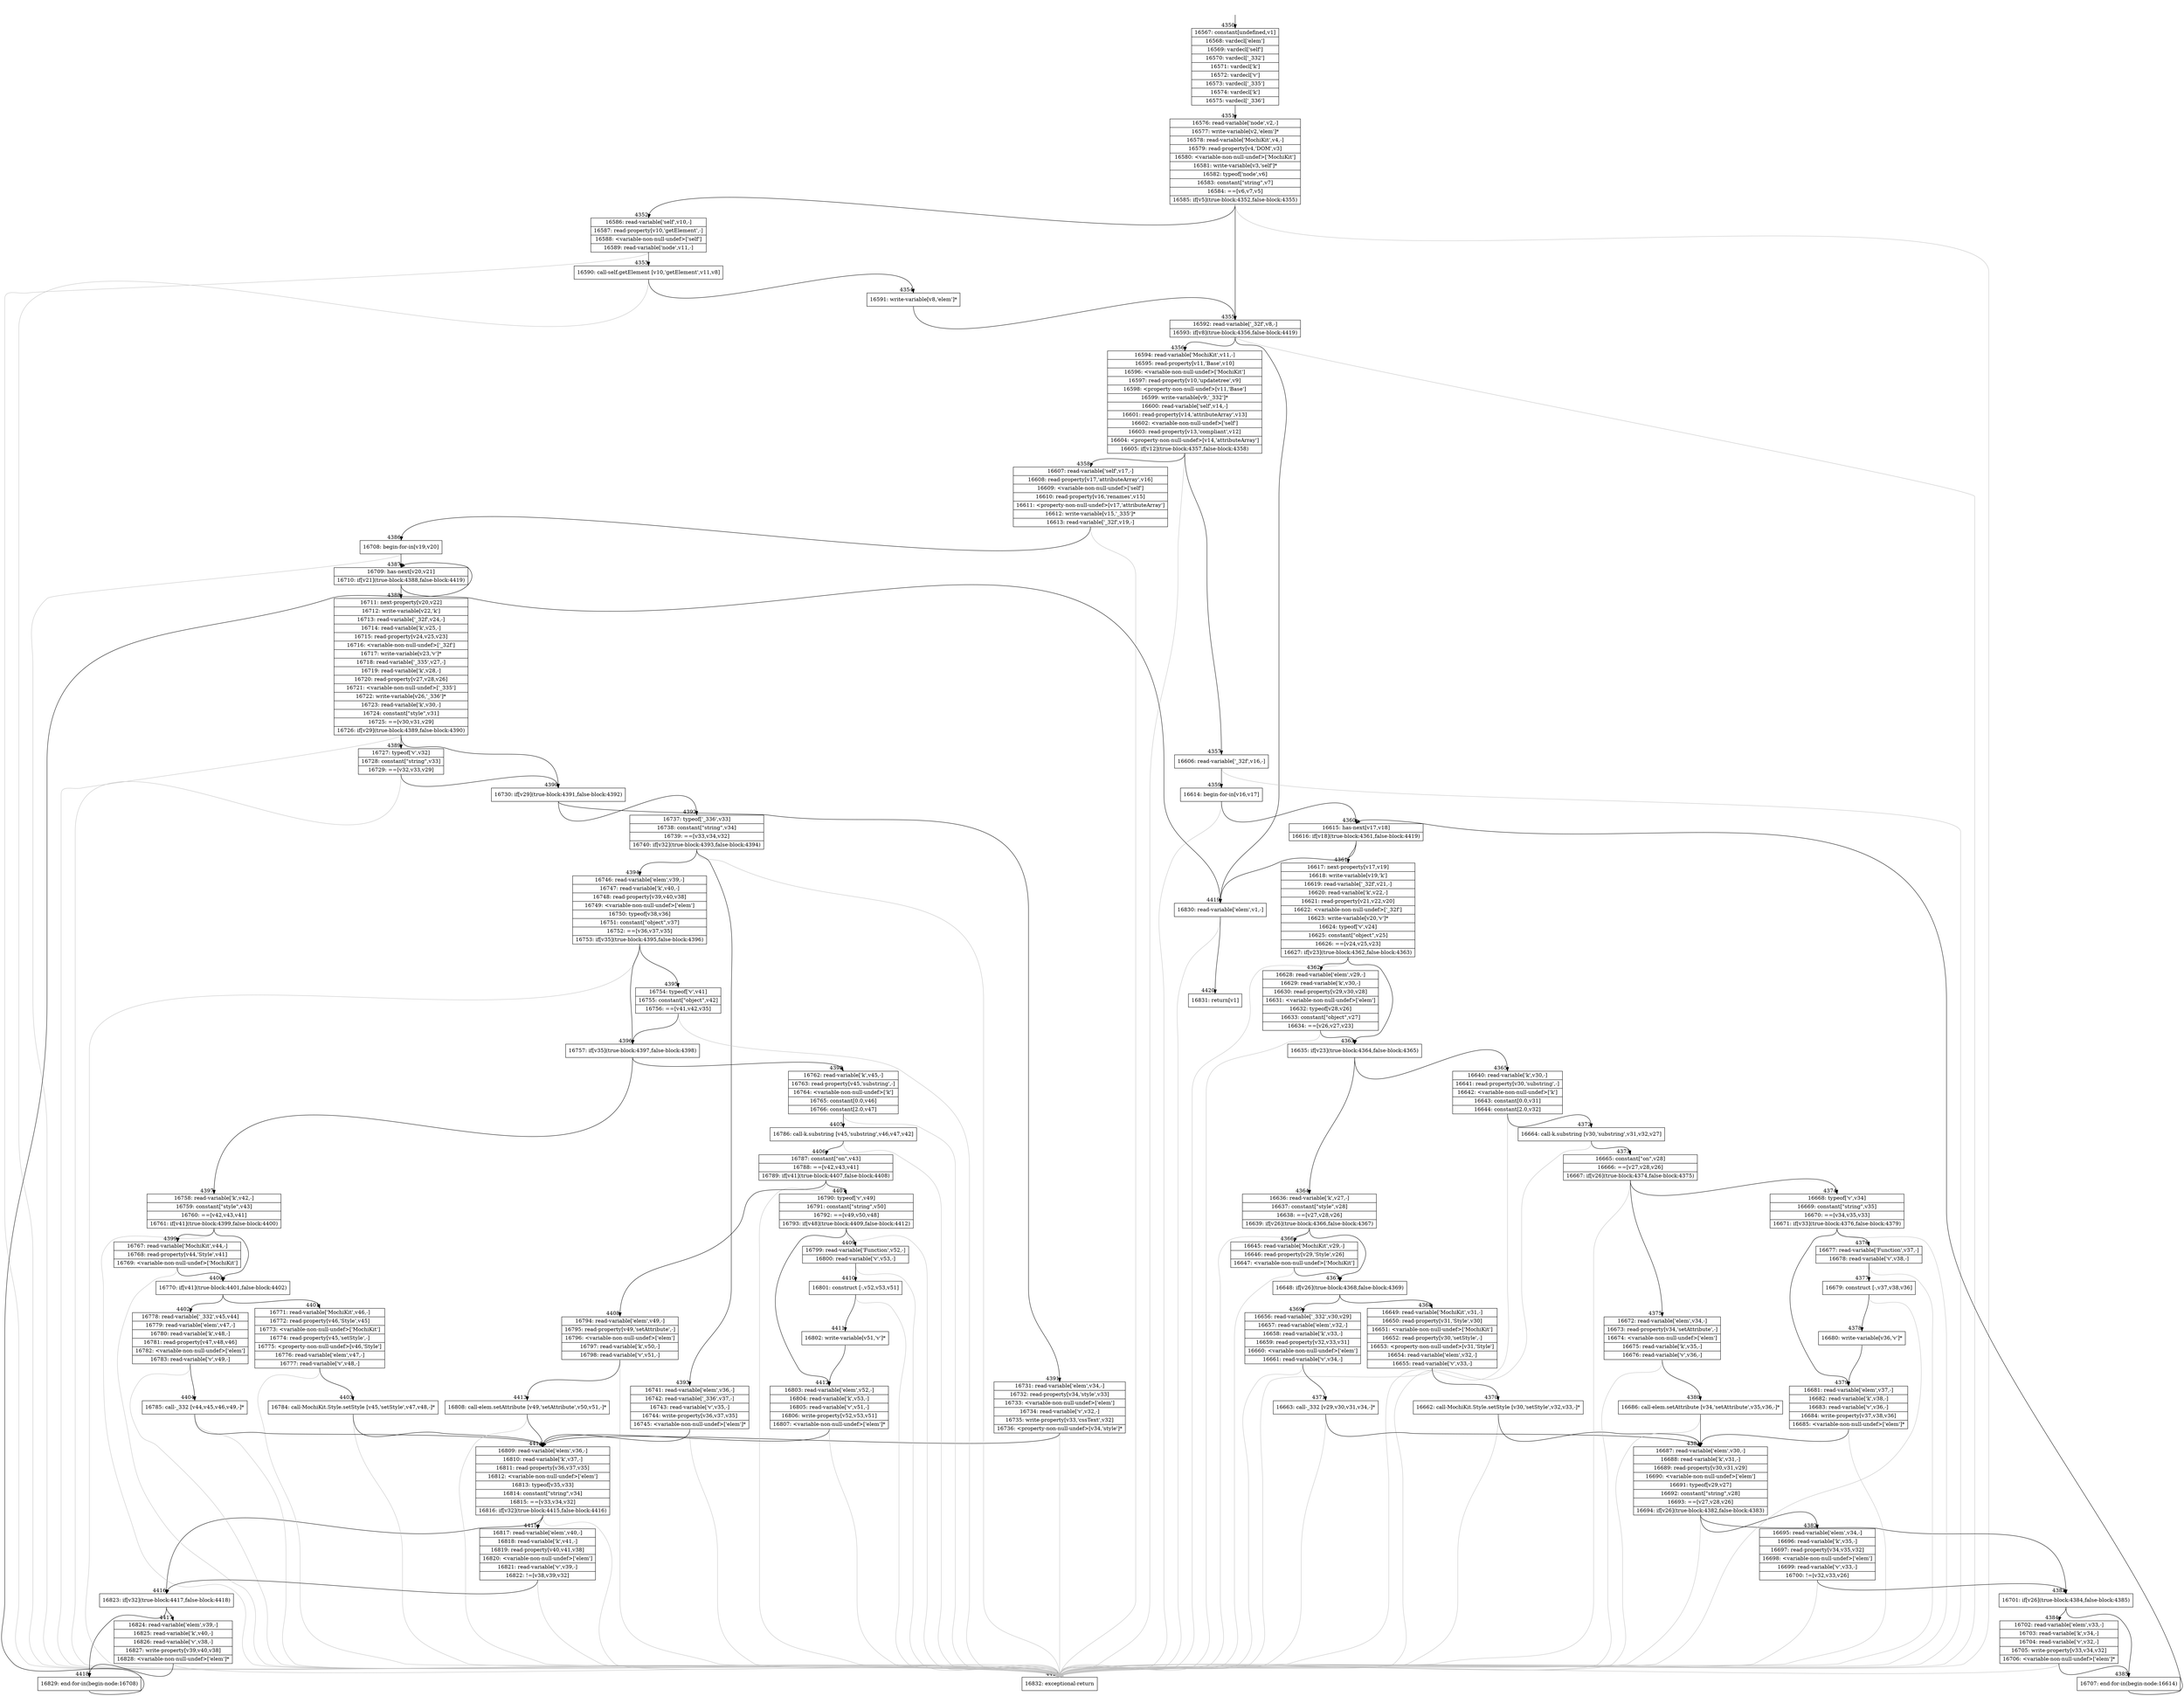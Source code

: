 digraph {
rankdir="TD"
BB_entry326[shape=none,label=""];
BB_entry326 -> BB4350 [tailport=s, headport=n, headlabel="    4350"]
BB4350 [shape=record label="{16567: constant[undefined,v1]|16568: vardecl['elem']|16569: vardecl['self']|16570: vardecl['_332']|16571: vardecl['k']|16572: vardecl['v']|16573: vardecl['_335']|16574: vardecl['k']|16575: vardecl['_336']}" ] 
BB4350 -> BB4351 [tailport=s, headport=n, headlabel="      4351"]
BB4351 [shape=record label="{16576: read-variable['node',v2,-]|16577: write-variable[v2,'elem']*|16578: read-variable['MochiKit',v4,-]|16579: read-property[v4,'DOM',v3]|16580: \<variable-non-null-undef\>['MochiKit']|16581: write-variable[v3,'self']*|16582: typeof['node',v6]|16583: constant[\"string\",v7]|16584: ==[v6,v7,v5]|16585: if[v5](true-block:4352,false-block:4355)}" ] 
BB4351 -> BB4352 [tailport=s, headport=n, headlabel="      4352"]
BB4351 -> BB4355 [tailport=s, headport=n, headlabel="      4355"]
BB4351 -> BB4421 [tailport=s, headport=n, color=gray, headlabel="      4421"]
BB4352 [shape=record label="{16586: read-variable['self',v10,-]|16587: read-property[v10,'getElement',-]|16588: \<variable-non-null-undef\>['self']|16589: read-variable['node',v11,-]}" ] 
BB4352 -> BB4353 [tailport=s, headport=n, headlabel="      4353"]
BB4352 -> BB4421 [tailport=s, headport=n, color=gray]
BB4353 [shape=record label="{16590: call-self.getElement [v10,'getElement',v11,v8]}" ] 
BB4353 -> BB4354 [tailport=s, headport=n, headlabel="      4354"]
BB4353 -> BB4421 [tailport=s, headport=n, color=gray]
BB4354 [shape=record label="{16591: write-variable[v8,'elem']*}" ] 
BB4354 -> BB4355 [tailport=s, headport=n]
BB4355 [shape=record label="{16592: read-variable['_32f',v8,-]|16593: if[v8](true-block:4356,false-block:4419)}" ] 
BB4355 -> BB4356 [tailport=s, headport=n, headlabel="      4356"]
BB4355 -> BB4419 [tailport=s, headport=n, headlabel="      4419"]
BB4355 -> BB4421 [tailport=s, headport=n, color=gray]
BB4356 [shape=record label="{16594: read-variable['MochiKit',v11,-]|16595: read-property[v11,'Base',v10]|16596: \<variable-non-null-undef\>['MochiKit']|16597: read-property[v10,'updatetree',v9]|16598: \<property-non-null-undef\>[v11,'Base']|16599: write-variable[v9,'_332']*|16600: read-variable['self',v14,-]|16601: read-property[v14,'attributeArray',v13]|16602: \<variable-non-null-undef\>['self']|16603: read-property[v13,'compliant',v12]|16604: \<property-non-null-undef\>[v14,'attributeArray']|16605: if[v12](true-block:4357,false-block:4358)}" ] 
BB4356 -> BB4357 [tailport=s, headport=n, headlabel="      4357"]
BB4356 -> BB4358 [tailport=s, headport=n, headlabel="      4358"]
BB4356 -> BB4421 [tailport=s, headport=n, color=gray]
BB4357 [shape=record label="{16606: read-variable['_32f',v16,-]}" ] 
BB4357 -> BB4359 [tailport=s, headport=n, headlabel="      4359"]
BB4357 -> BB4421 [tailport=s, headport=n, color=gray]
BB4358 [shape=record label="{16607: read-variable['self',v17,-]|16608: read-property[v17,'attributeArray',v16]|16609: \<variable-non-null-undef\>['self']|16610: read-property[v16,'renames',v15]|16611: \<property-non-null-undef\>[v17,'attributeArray']|16612: write-variable[v15,'_335']*|16613: read-variable['_32f',v19,-]}" ] 
BB4358 -> BB4386 [tailport=s, headport=n, headlabel="      4386"]
BB4358 -> BB4421 [tailport=s, headport=n, color=gray]
BB4359 [shape=record label="{16614: begin-for-in[v16,v17]}" ] 
BB4359 -> BB4360 [tailport=s, headport=n, headlabel="      4360"]
BB4359 -> BB4421 [tailport=s, headport=n, color=gray]
BB4360 [shape=record label="{16615: has-next[v17,v18]|16616: if[v18](true-block:4361,false-block:4419)}" ] 
BB4360 -> BB4361 [tailport=s, headport=n, headlabel="      4361"]
BB4360 -> BB4419 [tailport=s, headport=n]
BB4361 [shape=record label="{16617: next-property[v17,v19]|16618: write-variable[v19,'k']|16619: read-variable['_32f',v21,-]|16620: read-variable['k',v22,-]|16621: read-property[v21,v22,v20]|16622: \<variable-non-null-undef\>['_32f']|16623: write-variable[v20,'v']*|16624: typeof['v',v24]|16625: constant[\"object\",v25]|16626: ==[v24,v25,v23]|16627: if[v23](true-block:4362,false-block:4363)}" ] 
BB4361 -> BB4363 [tailport=s, headport=n, headlabel="      4363"]
BB4361 -> BB4362 [tailport=s, headport=n, headlabel="      4362"]
BB4361 -> BB4421 [tailport=s, headport=n, color=gray]
BB4362 [shape=record label="{16628: read-variable['elem',v29,-]|16629: read-variable['k',v30,-]|16630: read-property[v29,v30,v28]|16631: \<variable-non-null-undef\>['elem']|16632: typeof[v28,v26]|16633: constant[\"object\",v27]|16634: ==[v26,v27,v23]}" ] 
BB4362 -> BB4363 [tailport=s, headport=n]
BB4362 -> BB4421 [tailport=s, headport=n, color=gray]
BB4363 [shape=record label="{16635: if[v23](true-block:4364,false-block:4365)}" ] 
BB4363 -> BB4364 [tailport=s, headport=n, headlabel="      4364"]
BB4363 -> BB4365 [tailport=s, headport=n, headlabel="      4365"]
BB4364 [shape=record label="{16636: read-variable['k',v27,-]|16637: constant[\"style\",v28]|16638: ==[v27,v28,v26]|16639: if[v26](true-block:4366,false-block:4367)}" ] 
BB4364 -> BB4367 [tailport=s, headport=n, headlabel="      4367"]
BB4364 -> BB4366 [tailport=s, headport=n, headlabel="      4366"]
BB4364 -> BB4421 [tailport=s, headport=n, color=gray]
BB4365 [shape=record label="{16640: read-variable['k',v30,-]|16641: read-property[v30,'substring',-]|16642: \<variable-non-null-undef\>['k']|16643: constant[0.0,v31]|16644: constant[2.0,v32]}" ] 
BB4365 -> BB4372 [tailport=s, headport=n, headlabel="      4372"]
BB4365 -> BB4421 [tailport=s, headport=n, color=gray]
BB4366 [shape=record label="{16645: read-variable['MochiKit',v29,-]|16646: read-property[v29,'Style',v26]|16647: \<variable-non-null-undef\>['MochiKit']}" ] 
BB4366 -> BB4367 [tailport=s, headport=n]
BB4366 -> BB4421 [tailport=s, headport=n, color=gray]
BB4367 [shape=record label="{16648: if[v26](true-block:4368,false-block:4369)}" ] 
BB4367 -> BB4368 [tailport=s, headport=n, headlabel="      4368"]
BB4367 -> BB4369 [tailport=s, headport=n, headlabel="      4369"]
BB4368 [shape=record label="{16649: read-variable['MochiKit',v31,-]|16650: read-property[v31,'Style',v30]|16651: \<variable-non-null-undef\>['MochiKit']|16652: read-property[v30,'setStyle',-]|16653: \<property-non-null-undef\>[v31,'Style']|16654: read-variable['elem',v32,-]|16655: read-variable['v',v33,-]}" ] 
BB4368 -> BB4370 [tailport=s, headport=n, headlabel="      4370"]
BB4368 -> BB4421 [tailport=s, headport=n, color=gray]
BB4369 [shape=record label="{16656: read-variable['_332',v30,v29]|16657: read-variable['elem',v32,-]|16658: read-variable['k',v33,-]|16659: read-property[v32,v33,v31]|16660: \<variable-non-null-undef\>['elem']|16661: read-variable['v',v34,-]}" ] 
BB4369 -> BB4371 [tailport=s, headport=n, headlabel="      4371"]
BB4369 -> BB4421 [tailport=s, headport=n, color=gray]
BB4370 [shape=record label="{16662: call-MochiKit.Style.setStyle [v30,'setStyle',v32,v33,-]*}" ] 
BB4370 -> BB4381 [tailport=s, headport=n, headlabel="      4381"]
BB4370 -> BB4421 [tailport=s, headport=n, color=gray]
BB4371 [shape=record label="{16663: call-_332 [v29,v30,v31,v34,-]*}" ] 
BB4371 -> BB4381 [tailport=s, headport=n]
BB4371 -> BB4421 [tailport=s, headport=n, color=gray]
BB4372 [shape=record label="{16664: call-k.substring [v30,'substring',v31,v32,v27]}" ] 
BB4372 -> BB4373 [tailport=s, headport=n, headlabel="      4373"]
BB4372 -> BB4421 [tailport=s, headport=n, color=gray]
BB4373 [shape=record label="{16665: constant[\"on\",v28]|16666: ==[v27,v28,v26]|16667: if[v26](true-block:4374,false-block:4375)}" ] 
BB4373 -> BB4374 [tailport=s, headport=n, headlabel="      4374"]
BB4373 -> BB4375 [tailport=s, headport=n, headlabel="      4375"]
BB4373 -> BB4421 [tailport=s, headport=n, color=gray]
BB4374 [shape=record label="{16668: typeof['v',v34]|16669: constant[\"string\",v35]|16670: ==[v34,v35,v33]|16671: if[v33](true-block:4376,false-block:4379)}" ] 
BB4374 -> BB4376 [tailport=s, headport=n, headlabel="      4376"]
BB4374 -> BB4379 [tailport=s, headport=n, headlabel="      4379"]
BB4374 -> BB4421 [tailport=s, headport=n, color=gray]
BB4375 [shape=record label="{16672: read-variable['elem',v34,-]|16673: read-property[v34,'setAttribute',-]|16674: \<variable-non-null-undef\>['elem']|16675: read-variable['k',v35,-]|16676: read-variable['v',v36,-]}" ] 
BB4375 -> BB4380 [tailport=s, headport=n, headlabel="      4380"]
BB4375 -> BB4421 [tailport=s, headport=n, color=gray]
BB4376 [shape=record label="{16677: read-variable['Function',v37,-]|16678: read-variable['v',v38,-]}" ] 
BB4376 -> BB4377 [tailport=s, headport=n, headlabel="      4377"]
BB4376 -> BB4421 [tailport=s, headport=n, color=gray]
BB4377 [shape=record label="{16679: construct [-,v37,v38,v36]}" ] 
BB4377 -> BB4378 [tailport=s, headport=n, headlabel="      4378"]
BB4377 -> BB4421 [tailport=s, headport=n, color=gray]
BB4378 [shape=record label="{16680: write-variable[v36,'v']*}" ] 
BB4378 -> BB4379 [tailport=s, headport=n]
BB4379 [shape=record label="{16681: read-variable['elem',v37,-]|16682: read-variable['k',v38,-]|16683: read-variable['v',v36,-]|16684: write-property[v37,v38,v36]|16685: \<variable-non-null-undef\>['elem']*}" ] 
BB4379 -> BB4381 [tailport=s, headport=n]
BB4379 -> BB4421 [tailport=s, headport=n, color=gray]
BB4380 [shape=record label="{16686: call-elem.setAttribute [v34,'setAttribute',v35,v36,-]*}" ] 
BB4380 -> BB4381 [tailport=s, headport=n]
BB4380 -> BB4421 [tailport=s, headport=n, color=gray]
BB4381 [shape=record label="{16687: read-variable['elem',v30,-]|16688: read-variable['k',v31,-]|16689: read-property[v30,v31,v29]|16690: \<variable-non-null-undef\>['elem']|16691: typeof[v29,v27]|16692: constant[\"string\",v28]|16693: ==[v27,v28,v26]|16694: if[v26](true-block:4382,false-block:4383)}" ] 
BB4381 -> BB4383 [tailport=s, headport=n, headlabel="      4383"]
BB4381 -> BB4382 [tailport=s, headport=n, headlabel="      4382"]
BB4381 -> BB4421 [tailport=s, headport=n, color=gray]
BB4382 [shape=record label="{16695: read-variable['elem',v34,-]|16696: read-variable['k',v35,-]|16697: read-property[v34,v35,v32]|16698: \<variable-non-null-undef\>['elem']|16699: read-variable['v',v33,-]|16700: !=[v32,v33,v26]}" ] 
BB4382 -> BB4383 [tailport=s, headport=n]
BB4382 -> BB4421 [tailport=s, headport=n, color=gray]
BB4383 [shape=record label="{16701: if[v26](true-block:4384,false-block:4385)}" ] 
BB4383 -> BB4384 [tailport=s, headport=n, headlabel="      4384"]
BB4383 -> BB4385 [tailport=s, headport=n, headlabel="      4385"]
BB4384 [shape=record label="{16702: read-variable['elem',v33,-]|16703: read-variable['k',v34,-]|16704: read-variable['v',v32,-]|16705: write-property[v33,v34,v32]|16706: \<variable-non-null-undef\>['elem']*}" ] 
BB4384 -> BB4385 [tailport=s, headport=n]
BB4384 -> BB4421 [tailport=s, headport=n, color=gray]
BB4385 [shape=record label="{16707: end-for-in(begin-node:16614)}" ] 
BB4385 -> BB4360 [tailport=s, headport=n]
BB4386 [shape=record label="{16708: begin-for-in[v19,v20]}" ] 
BB4386 -> BB4387 [tailport=s, headport=n, headlabel="      4387"]
BB4386 -> BB4421 [tailport=s, headport=n, color=gray]
BB4387 [shape=record label="{16709: has-next[v20,v21]|16710: if[v21](true-block:4388,false-block:4419)}" ] 
BB4387 -> BB4388 [tailport=s, headport=n, headlabel="      4388"]
BB4387 -> BB4419 [tailport=s, headport=n]
BB4388 [shape=record label="{16711: next-property[v20,v22]|16712: write-variable[v22,'k']|16713: read-variable['_32f',v24,-]|16714: read-variable['k',v25,-]|16715: read-property[v24,v25,v23]|16716: \<variable-non-null-undef\>['_32f']|16717: write-variable[v23,'v']*|16718: read-variable['_335',v27,-]|16719: read-variable['k',v28,-]|16720: read-property[v27,v28,v26]|16721: \<variable-non-null-undef\>['_335']|16722: write-variable[v26,'_336']*|16723: read-variable['k',v30,-]|16724: constant[\"style\",v31]|16725: ==[v30,v31,v29]|16726: if[v29](true-block:4389,false-block:4390)}" ] 
BB4388 -> BB4390 [tailport=s, headport=n, headlabel="      4390"]
BB4388 -> BB4389 [tailport=s, headport=n, headlabel="      4389"]
BB4388 -> BB4421 [tailport=s, headport=n, color=gray]
BB4389 [shape=record label="{16727: typeof['v',v32]|16728: constant[\"string\",v33]|16729: ==[v32,v33,v29]}" ] 
BB4389 -> BB4390 [tailport=s, headport=n]
BB4389 -> BB4421 [tailport=s, headport=n, color=gray]
BB4390 [shape=record label="{16730: if[v29](true-block:4391,false-block:4392)}" ] 
BB4390 -> BB4391 [tailport=s, headport=n, headlabel="      4391"]
BB4390 -> BB4392 [tailport=s, headport=n, headlabel="      4392"]
BB4391 [shape=record label="{16731: read-variable['elem',v34,-]|16732: read-property[v34,'style',v33]|16733: \<variable-non-null-undef\>['elem']|16734: read-variable['v',v32,-]|16735: write-property[v33,'cssText',v32]|16736: \<property-non-null-undef\>[v34,'style']*}" ] 
BB4391 -> BB4414 [tailport=s, headport=n, headlabel="      4414"]
BB4391 -> BB4421 [tailport=s, headport=n, color=gray]
BB4392 [shape=record label="{16737: typeof['_336',v33]|16738: constant[\"string\",v34]|16739: ==[v33,v34,v32]|16740: if[v32](true-block:4393,false-block:4394)}" ] 
BB4392 -> BB4393 [tailport=s, headport=n, headlabel="      4393"]
BB4392 -> BB4394 [tailport=s, headport=n, headlabel="      4394"]
BB4392 -> BB4421 [tailport=s, headport=n, color=gray]
BB4393 [shape=record label="{16741: read-variable['elem',v36,-]|16742: read-variable['_336',v37,-]|16743: read-variable['v',v35,-]|16744: write-property[v36,v37,v35]|16745: \<variable-non-null-undef\>['elem']*}" ] 
BB4393 -> BB4414 [tailport=s, headport=n]
BB4393 -> BB4421 [tailport=s, headport=n, color=gray]
BB4394 [shape=record label="{16746: read-variable['elem',v39,-]|16747: read-variable['k',v40,-]|16748: read-property[v39,v40,v38]|16749: \<variable-non-null-undef\>['elem']|16750: typeof[v38,v36]|16751: constant[\"object\",v37]|16752: ==[v36,v37,v35]|16753: if[v35](true-block:4395,false-block:4396)}" ] 
BB4394 -> BB4396 [tailport=s, headport=n, headlabel="      4396"]
BB4394 -> BB4395 [tailport=s, headport=n, headlabel="      4395"]
BB4394 -> BB4421 [tailport=s, headport=n, color=gray]
BB4395 [shape=record label="{16754: typeof['v',v41]|16755: constant[\"object\",v42]|16756: ==[v41,v42,v35]}" ] 
BB4395 -> BB4396 [tailport=s, headport=n]
BB4395 -> BB4421 [tailport=s, headport=n, color=gray]
BB4396 [shape=record label="{16757: if[v35](true-block:4397,false-block:4398)}" ] 
BB4396 -> BB4397 [tailport=s, headport=n, headlabel="      4397"]
BB4396 -> BB4398 [tailport=s, headport=n, headlabel="      4398"]
BB4397 [shape=record label="{16758: read-variable['k',v42,-]|16759: constant[\"style\",v43]|16760: ==[v42,v43,v41]|16761: if[v41](true-block:4399,false-block:4400)}" ] 
BB4397 -> BB4400 [tailport=s, headport=n, headlabel="      4400"]
BB4397 -> BB4399 [tailport=s, headport=n, headlabel="      4399"]
BB4397 -> BB4421 [tailport=s, headport=n, color=gray]
BB4398 [shape=record label="{16762: read-variable['k',v45,-]|16763: read-property[v45,'substring',-]|16764: \<variable-non-null-undef\>['k']|16765: constant[0.0,v46]|16766: constant[2.0,v47]}" ] 
BB4398 -> BB4405 [tailport=s, headport=n, headlabel="      4405"]
BB4398 -> BB4421 [tailport=s, headport=n, color=gray]
BB4399 [shape=record label="{16767: read-variable['MochiKit',v44,-]|16768: read-property[v44,'Style',v41]|16769: \<variable-non-null-undef\>['MochiKit']}" ] 
BB4399 -> BB4400 [tailport=s, headport=n]
BB4399 -> BB4421 [tailport=s, headport=n, color=gray]
BB4400 [shape=record label="{16770: if[v41](true-block:4401,false-block:4402)}" ] 
BB4400 -> BB4401 [tailport=s, headport=n, headlabel="      4401"]
BB4400 -> BB4402 [tailport=s, headport=n, headlabel="      4402"]
BB4401 [shape=record label="{16771: read-variable['MochiKit',v46,-]|16772: read-property[v46,'Style',v45]|16773: \<variable-non-null-undef\>['MochiKit']|16774: read-property[v45,'setStyle',-]|16775: \<property-non-null-undef\>[v46,'Style']|16776: read-variable['elem',v47,-]|16777: read-variable['v',v48,-]}" ] 
BB4401 -> BB4403 [tailport=s, headport=n, headlabel="      4403"]
BB4401 -> BB4421 [tailport=s, headport=n, color=gray]
BB4402 [shape=record label="{16778: read-variable['_332',v45,v44]|16779: read-variable['elem',v47,-]|16780: read-variable['k',v48,-]|16781: read-property[v47,v48,v46]|16782: \<variable-non-null-undef\>['elem']|16783: read-variable['v',v49,-]}" ] 
BB4402 -> BB4404 [tailport=s, headport=n, headlabel="      4404"]
BB4402 -> BB4421 [tailport=s, headport=n, color=gray]
BB4403 [shape=record label="{16784: call-MochiKit.Style.setStyle [v45,'setStyle',v47,v48,-]*}" ] 
BB4403 -> BB4414 [tailport=s, headport=n]
BB4403 -> BB4421 [tailport=s, headport=n, color=gray]
BB4404 [shape=record label="{16785: call-_332 [v44,v45,v46,v49,-]*}" ] 
BB4404 -> BB4414 [tailport=s, headport=n]
BB4404 -> BB4421 [tailport=s, headport=n, color=gray]
BB4405 [shape=record label="{16786: call-k.substring [v45,'substring',v46,v47,v42]}" ] 
BB4405 -> BB4406 [tailport=s, headport=n, headlabel="      4406"]
BB4405 -> BB4421 [tailport=s, headport=n, color=gray]
BB4406 [shape=record label="{16787: constant[\"on\",v43]|16788: ==[v42,v43,v41]|16789: if[v41](true-block:4407,false-block:4408)}" ] 
BB4406 -> BB4407 [tailport=s, headport=n, headlabel="      4407"]
BB4406 -> BB4408 [tailport=s, headport=n, headlabel="      4408"]
BB4406 -> BB4421 [tailport=s, headport=n, color=gray]
BB4407 [shape=record label="{16790: typeof['v',v49]|16791: constant[\"string\",v50]|16792: ==[v49,v50,v48]|16793: if[v48](true-block:4409,false-block:4412)}" ] 
BB4407 -> BB4409 [tailport=s, headport=n, headlabel="      4409"]
BB4407 -> BB4412 [tailport=s, headport=n, headlabel="      4412"]
BB4407 -> BB4421 [tailport=s, headport=n, color=gray]
BB4408 [shape=record label="{16794: read-variable['elem',v49,-]|16795: read-property[v49,'setAttribute',-]|16796: \<variable-non-null-undef\>['elem']|16797: read-variable['k',v50,-]|16798: read-variable['v',v51,-]}" ] 
BB4408 -> BB4413 [tailport=s, headport=n, headlabel="      4413"]
BB4408 -> BB4421 [tailport=s, headport=n, color=gray]
BB4409 [shape=record label="{16799: read-variable['Function',v52,-]|16800: read-variable['v',v53,-]}" ] 
BB4409 -> BB4410 [tailport=s, headport=n, headlabel="      4410"]
BB4409 -> BB4421 [tailport=s, headport=n, color=gray]
BB4410 [shape=record label="{16801: construct [-,v52,v53,v51]}" ] 
BB4410 -> BB4411 [tailport=s, headport=n, headlabel="      4411"]
BB4410 -> BB4421 [tailport=s, headport=n, color=gray]
BB4411 [shape=record label="{16802: write-variable[v51,'v']*}" ] 
BB4411 -> BB4412 [tailport=s, headport=n]
BB4412 [shape=record label="{16803: read-variable['elem',v52,-]|16804: read-variable['k',v53,-]|16805: read-variable['v',v51,-]|16806: write-property[v52,v53,v51]|16807: \<variable-non-null-undef\>['elem']*}" ] 
BB4412 -> BB4414 [tailport=s, headport=n]
BB4412 -> BB4421 [tailport=s, headport=n, color=gray]
BB4413 [shape=record label="{16808: call-elem.setAttribute [v49,'setAttribute',v50,v51,-]*}" ] 
BB4413 -> BB4414 [tailport=s, headport=n]
BB4413 -> BB4421 [tailport=s, headport=n, color=gray]
BB4414 [shape=record label="{16809: read-variable['elem',v36,-]|16810: read-variable['k',v37,-]|16811: read-property[v36,v37,v35]|16812: \<variable-non-null-undef\>['elem']|16813: typeof[v35,v33]|16814: constant[\"string\",v34]|16815: ==[v33,v34,v32]|16816: if[v32](true-block:4415,false-block:4416)}" ] 
BB4414 -> BB4416 [tailport=s, headport=n, headlabel="      4416"]
BB4414 -> BB4415 [tailport=s, headport=n, headlabel="      4415"]
BB4414 -> BB4421 [tailport=s, headport=n, color=gray]
BB4415 [shape=record label="{16817: read-variable['elem',v40,-]|16818: read-variable['k',v41,-]|16819: read-property[v40,v41,v38]|16820: \<variable-non-null-undef\>['elem']|16821: read-variable['v',v39,-]|16822: !=[v38,v39,v32]}" ] 
BB4415 -> BB4416 [tailport=s, headport=n]
BB4415 -> BB4421 [tailport=s, headport=n, color=gray]
BB4416 [shape=record label="{16823: if[v32](true-block:4417,false-block:4418)}" ] 
BB4416 -> BB4417 [tailport=s, headport=n, headlabel="      4417"]
BB4416 -> BB4418 [tailport=s, headport=n, headlabel="      4418"]
BB4417 [shape=record label="{16824: read-variable['elem',v39,-]|16825: read-variable['k',v40,-]|16826: read-variable['v',v38,-]|16827: write-property[v39,v40,v38]|16828: \<variable-non-null-undef\>['elem']*}" ] 
BB4417 -> BB4418 [tailport=s, headport=n]
BB4417 -> BB4421 [tailport=s, headport=n, color=gray]
BB4418 [shape=record label="{16829: end-for-in(begin-node:16708)}" ] 
BB4418 -> BB4387 [tailport=s, headport=n]
BB4419 [shape=record label="{16830: read-variable['elem',v1,-]}" ] 
BB4419 -> BB4420 [tailport=s, headport=n, headlabel="      4420"]
BB4419 -> BB4421 [tailport=s, headport=n, color=gray]
BB4420 [shape=record label="{16831: return[v1]}" ] 
BB4421 [shape=record label="{16832: exceptional-return}" ] 
//#$~ 3052
}
